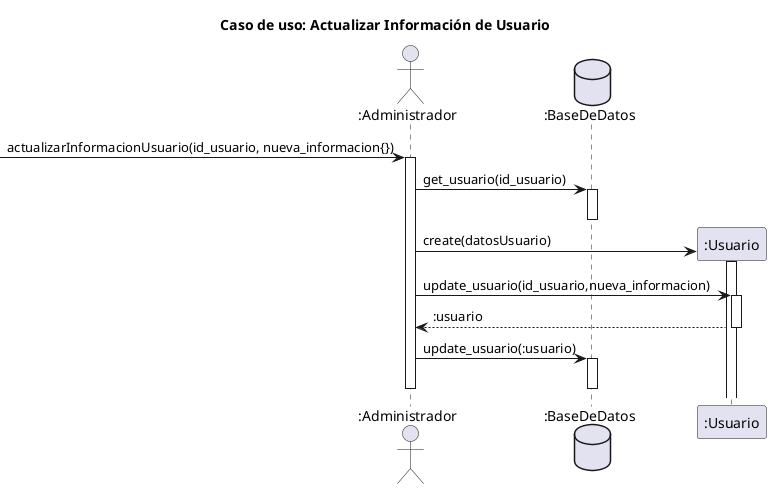 @startuml
' title caso de uso: Actualizar informacion de usuario
' actor "usuario" as U
' participant "sistema" as S
' database "base de datos" as BD

' -->>S:Sesioniniciada()
' activate S
' -->S: ActualizarDatos()
' activate S
' U->S: Clik en el boton de actualizar
' S->BD: Buscar datos
' activate BD

' BD->S: Datos encontrados
' deactivate BD
' S->U: Mostrar datos en pantalla
' group Modificar datos
'     U->S: Modificar datos
'     group campos vacios
'         U->S: Dejar campos vacios
'         S->U: mensaje("Campos vacios")
'         end
'     group datos incorrectos
'         U->S: Ingresar datos incorrectos
'         S->U: mensaje("Datos incorrectos")
'     end
' end

' S->BD: actualizar datos
' activate BD
' deactivate BD
' S->U: mensaje("Datos actualizados")
' deactivate S

title Caso de uso: Actualizar Información de Usuario

actor ":Administrador" as a
database ":BaseDeDatos" as bd


-> a:actualizarInformacionUsuario(id_usuario, nueva_informacion{})
activate a

a -> bd:get_usuario(id_usuario)
activate bd
deactivate bd

create ":Usuario" as usuario
a -> usuario:create(datosUsuario)
activate usuario

a -> usuario:update_usuario(id_usuario,nueva_informacion)
activate usuario

usuario --> a::usuario
deactivate usuario

a -> bd:update_usuario(:usuario)
activate bd


deactivate bd

deactivate a

@enduml